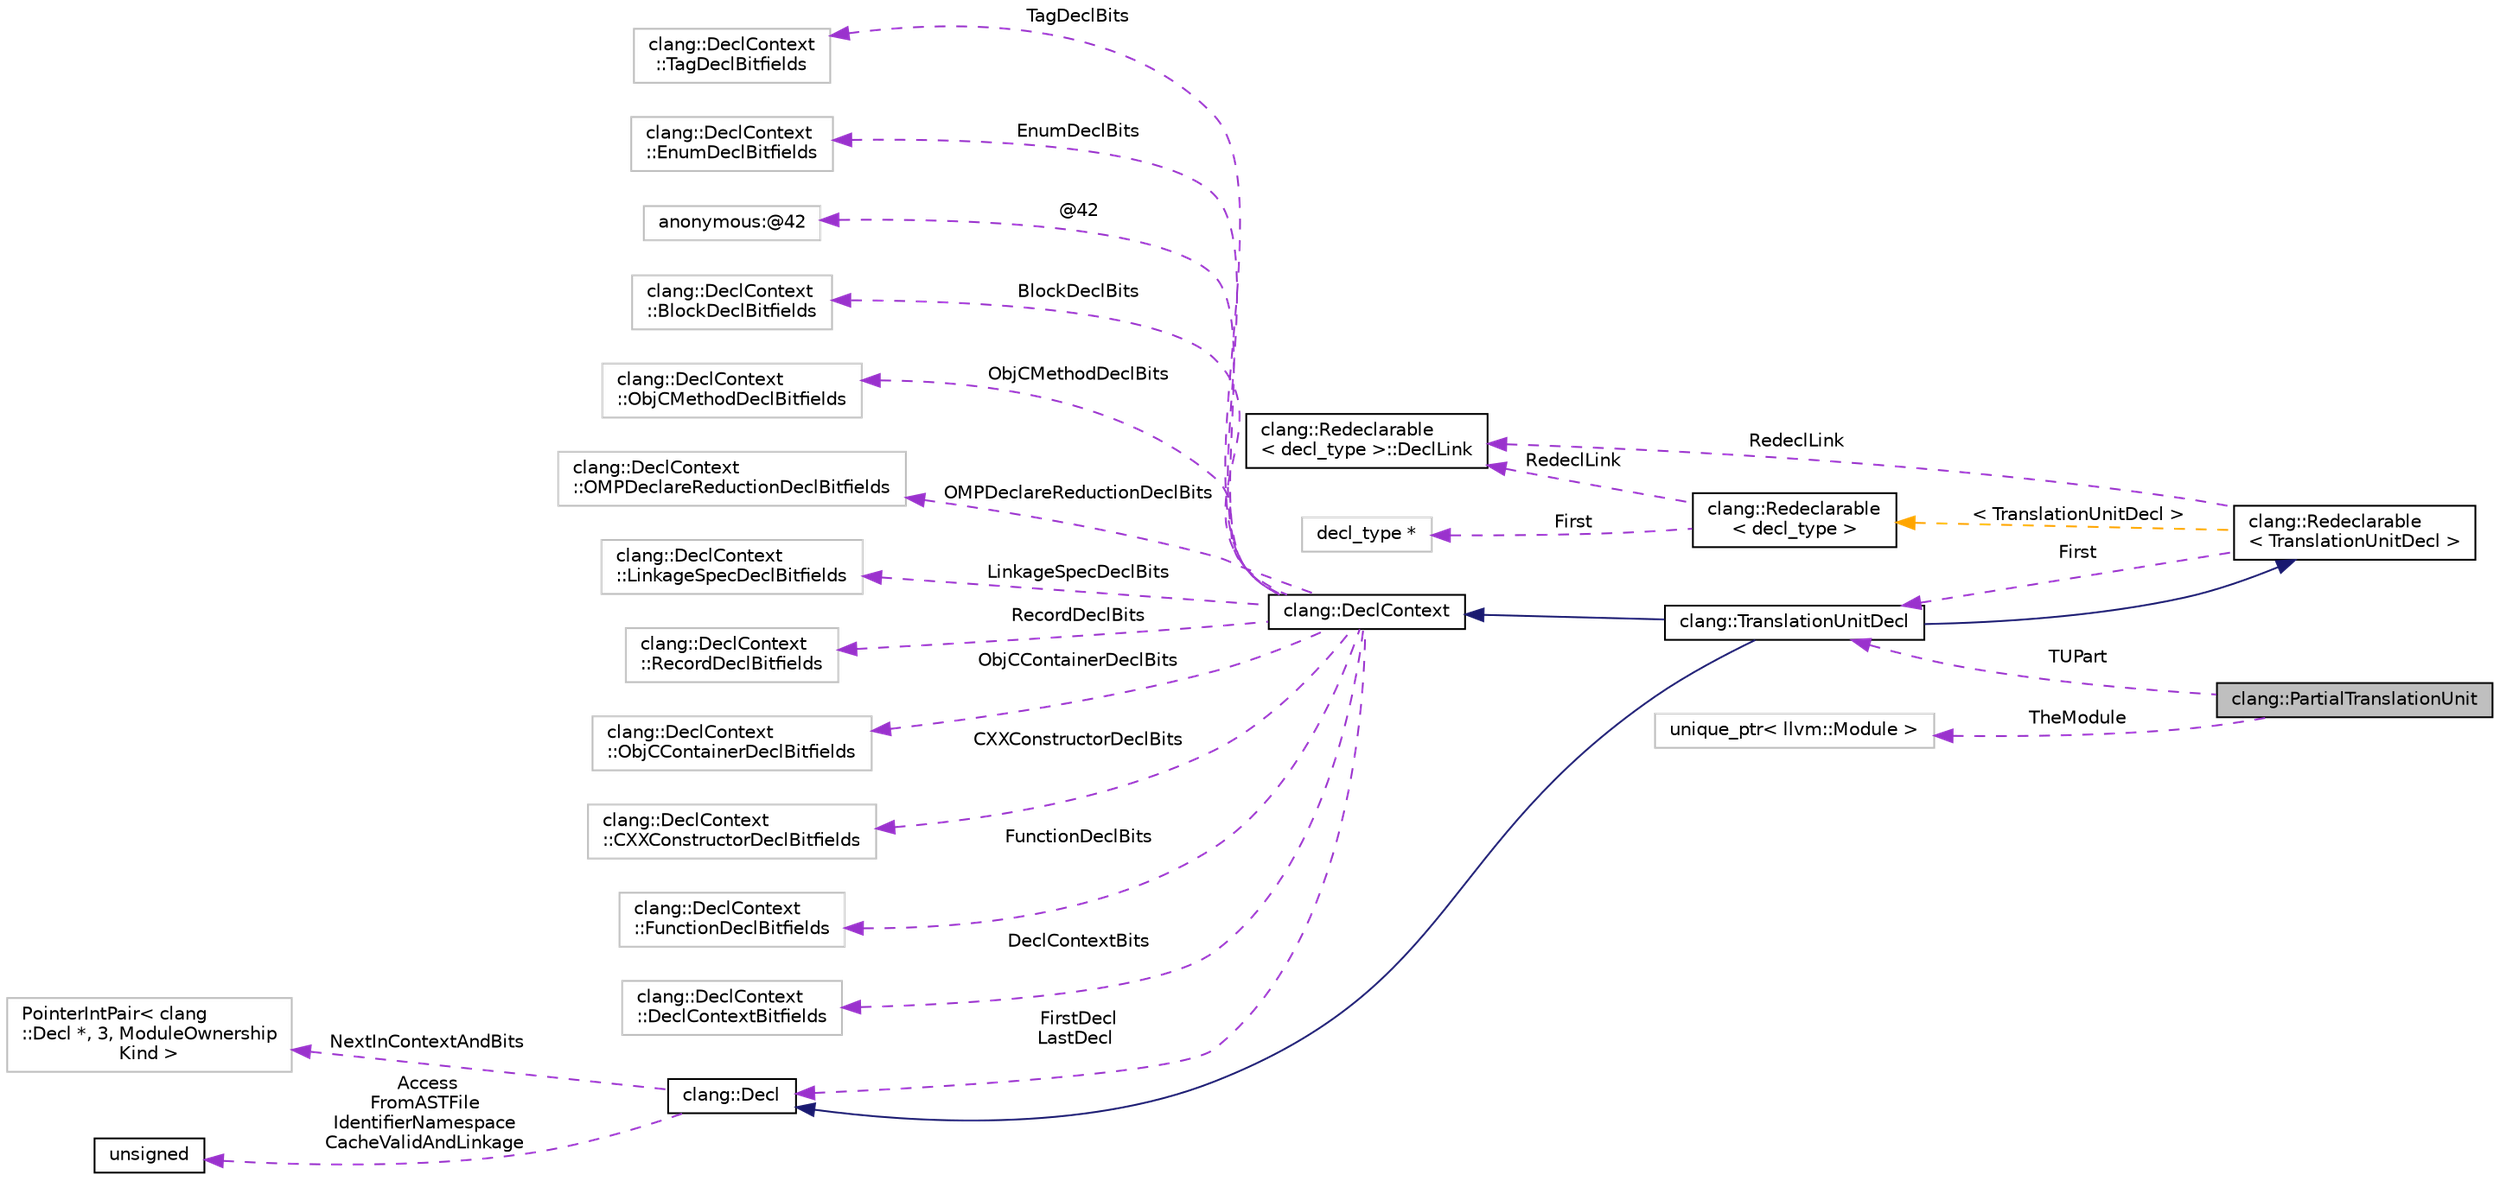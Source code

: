digraph "clang::PartialTranslationUnit"
{
 // LATEX_PDF_SIZE
  bgcolor="transparent";
  edge [fontname="Helvetica",fontsize="10",labelfontname="Helvetica",labelfontsize="10"];
  node [fontname="Helvetica",fontsize="10",shape=record];
  rankdir="LR";
  Node1 [label="clang::PartialTranslationUnit",height=0.2,width=0.4,color="black", fillcolor="grey75", style="filled", fontcolor="black",tooltip="The class keeps track of various objects created as part of processing incremental inputs."];
  Node2 -> Node1 [dir="back",color="darkorchid3",fontsize="10",style="dashed",label=" TUPart" ,fontname="Helvetica"];
  Node2 [label="clang::TranslationUnitDecl",height=0.2,width=0.4,color="black",URL="$classclang_1_1TranslationUnitDecl.html",tooltip="The top declaration context."];
  Node3 -> Node2 [dir="back",color="midnightblue",fontsize="10",style="solid",fontname="Helvetica"];
  Node3 [label="clang::Decl",height=0.2,width=0.4,color="black",URL="$classclang_1_1Decl.html",tooltip="Decl - This represents one declaration (or definition), e.g."];
  Node4 -> Node3 [dir="back",color="darkorchid3",fontsize="10",style="dashed",label=" NextInContextAndBits" ,fontname="Helvetica"];
  Node4 [label="PointerIntPair\< clang\l::Decl *, 3, ModuleOwnership\lKind \>",height=0.2,width=0.4,color="grey75",tooltip=" "];
  Node5 -> Node3 [dir="back",color="darkorchid3",fontsize="10",style="dashed",label=" Access\nFromASTFile\nIdentifierNamespace\nCacheValidAndLinkage" ,fontname="Helvetica"];
  Node5 [label="unsigned",height=0.2,width=0.4,color="black",URL="$classunsigned.html",tooltip=" "];
  Node6 -> Node2 [dir="back",color="midnightblue",fontsize="10",style="solid",fontname="Helvetica"];
  Node6 [label="clang::DeclContext",height=0.2,width=0.4,color="black",URL="$classclang_1_1DeclContext.html",tooltip="DeclContext - This is used only as base class of specific decl types that can act as declaration cont..."];
  Node7 -> Node6 [dir="back",color="darkorchid3",fontsize="10",style="dashed",label=" TagDeclBits" ,fontname="Helvetica"];
  Node7 [label="clang::DeclContext\l::TagDeclBitfields",height=0.2,width=0.4,color="grey75",tooltip="Stores the bits used by TagDecl."];
  Node8 -> Node6 [dir="back",color="darkorchid3",fontsize="10",style="dashed",label=" EnumDeclBits" ,fontname="Helvetica"];
  Node8 [label="clang::DeclContext\l::EnumDeclBitfields",height=0.2,width=0.4,color="grey75",tooltip="Stores the bits used by EnumDecl."];
  Node9 -> Node6 [dir="back",color="darkorchid3",fontsize="10",style="dashed",label=" @42" ,fontname="Helvetica"];
  Node9 [label="anonymous:@42",height=0.2,width=0.4,color="grey75",tooltip=" "];
  Node10 -> Node6 [dir="back",color="darkorchid3",fontsize="10",style="dashed",label=" BlockDeclBits" ,fontname="Helvetica"];
  Node10 [label="clang::DeclContext\l::BlockDeclBitfields",height=0.2,width=0.4,color="grey75",tooltip="Stores the bits used by BlockDecl."];
  Node11 -> Node6 [dir="back",color="darkorchid3",fontsize="10",style="dashed",label=" ObjCMethodDeclBits" ,fontname="Helvetica"];
  Node11 [label="clang::DeclContext\l::ObjCMethodDeclBitfields",height=0.2,width=0.4,color="grey75",tooltip="Stores the bits used by ObjCMethodDecl."];
  Node12 -> Node6 [dir="back",color="darkorchid3",fontsize="10",style="dashed",label=" OMPDeclareReductionDeclBits" ,fontname="Helvetica"];
  Node12 [label="clang::DeclContext\l::OMPDeclareReductionDeclBitfields",height=0.2,width=0.4,color="grey75",tooltip="Stores the bits used by OMPDeclareReductionDecl."];
  Node13 -> Node6 [dir="back",color="darkorchid3",fontsize="10",style="dashed",label=" LinkageSpecDeclBits" ,fontname="Helvetica"];
  Node13 [label="clang::DeclContext\l::LinkageSpecDeclBitfields",height=0.2,width=0.4,color="grey75",tooltip="Stores the bits used by LinkageSpecDecl."];
  Node14 -> Node6 [dir="back",color="darkorchid3",fontsize="10",style="dashed",label=" RecordDeclBits" ,fontname="Helvetica"];
  Node14 [label="clang::DeclContext\l::RecordDeclBitfields",height=0.2,width=0.4,color="grey75",tooltip="Stores the bits used by RecordDecl."];
  Node15 -> Node6 [dir="back",color="darkorchid3",fontsize="10",style="dashed",label=" ObjCContainerDeclBits" ,fontname="Helvetica"];
  Node15 [label="clang::DeclContext\l::ObjCContainerDeclBitfields",height=0.2,width=0.4,color="grey75",tooltip="Stores the bits used by ObjCContainerDecl."];
  Node16 -> Node6 [dir="back",color="darkorchid3",fontsize="10",style="dashed",label=" CXXConstructorDeclBits" ,fontname="Helvetica"];
  Node16 [label="clang::DeclContext\l::CXXConstructorDeclBitfields",height=0.2,width=0.4,color="grey75",tooltip="Stores the bits used by CXXConstructorDecl."];
  Node17 -> Node6 [dir="back",color="darkorchid3",fontsize="10",style="dashed",label=" FunctionDeclBits" ,fontname="Helvetica"];
  Node17 [label="clang::DeclContext\l::FunctionDeclBitfields",height=0.2,width=0.4,color="grey75",tooltip="Stores the bits used by FunctionDecl."];
  Node18 -> Node6 [dir="back",color="darkorchid3",fontsize="10",style="dashed",label=" DeclContextBits" ,fontname="Helvetica"];
  Node18 [label="clang::DeclContext\l::DeclContextBitfields",height=0.2,width=0.4,color="grey75",tooltip="Stores the bits used by DeclContext."];
  Node3 -> Node6 [dir="back",color="darkorchid3",fontsize="10",style="dashed",label=" FirstDecl\nLastDecl" ,fontname="Helvetica"];
  Node19 -> Node2 [dir="back",color="midnightblue",fontsize="10",style="solid",fontname="Helvetica"];
  Node19 [label="clang::Redeclarable\l\< TranslationUnitDecl \>",height=0.2,width=0.4,color="black",URL="$classclang_1_1Redeclarable.html",tooltip=" "];
  Node2 -> Node19 [dir="back",color="darkorchid3",fontsize="10",style="dashed",label=" First" ,fontname="Helvetica"];
  Node20 -> Node19 [dir="back",color="darkorchid3",fontsize="10",style="dashed",label=" RedeclLink" ,fontname="Helvetica"];
  Node20 [label="clang::Redeclarable\l\< decl_type \>::DeclLink",height=0.2,width=0.4,color="black",URL="$classclang_1_1Redeclarable_1_1DeclLink.html",tooltip=" "];
  Node21 -> Node19 [dir="back",color="orange",fontsize="10",style="dashed",label=" \< TranslationUnitDecl \>" ,fontname="Helvetica"];
  Node21 [label="clang::Redeclarable\l\< decl_type \>",height=0.2,width=0.4,color="black",URL="$classclang_1_1Redeclarable.html",tooltip="Provides common interface for the Decls that can be redeclared."];
  Node20 -> Node21 [dir="back",color="darkorchid3",fontsize="10",style="dashed",label=" RedeclLink" ,fontname="Helvetica"];
  Node22 -> Node21 [dir="back",color="darkorchid3",fontsize="10",style="dashed",label=" First" ,fontname="Helvetica"];
  Node22 [label="decl_type *",height=0.2,width=0.4,color="grey75",tooltip=" "];
  Node23 -> Node1 [dir="back",color="darkorchid3",fontsize="10",style="dashed",label=" TheModule" ,fontname="Helvetica"];
  Node23 [label="unique_ptr\< llvm::Module \>",height=0.2,width=0.4,color="grey75",tooltip=" "];
}
